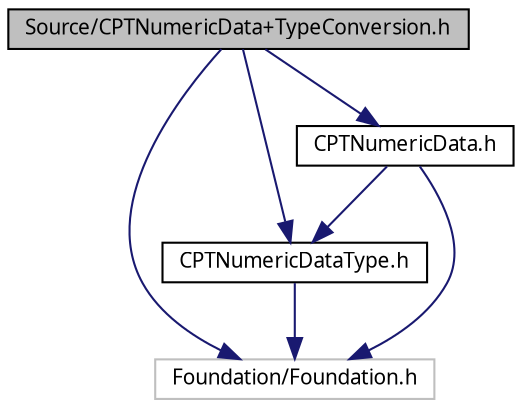 digraph G
{
  bgcolor="transparent";
  edge [fontname="Lucinda Grande",fontsize="10",labelfontname="Lucinda Grande",labelfontsize="10"];
  node [fontname="Lucinda Grande",fontsize="10",shape=record];
  Node1 [label="Source/CPTNumericData+TypeConversion.h",height=0.2,width=0.4,color="black", fillcolor="grey75", style="filled" fontcolor="black"];
  Node1 -> Node2 [color="midnightblue",fontsize="10",style="solid",fontname="Lucinda Grande"];
  Node2 [label="CPTNumericDataType.h",height=0.2,width=0.4,color="black",URL="$_c_p_t_numeric_data_type_8h.html"];
  Node2 -> Node3 [color="midnightblue",fontsize="10",style="solid",fontname="Lucinda Grande"];
  Node3 [label="Foundation/Foundation.h",height=0.2,width=0.4,color="grey75"];
  Node1 -> Node3 [color="midnightblue",fontsize="10",style="solid",fontname="Lucinda Grande"];
  Node1 -> Node4 [color="midnightblue",fontsize="10",style="solid",fontname="Lucinda Grande"];
  Node4 [label="CPTNumericData.h",height=0.2,width=0.4,color="black",URL="$_c_p_t_numeric_data_8h.html"];
  Node4 -> Node3 [color="midnightblue",fontsize="10",style="solid",fontname="Lucinda Grande"];
  Node4 -> Node2 [color="midnightblue",fontsize="10",style="solid",fontname="Lucinda Grande"];
}
